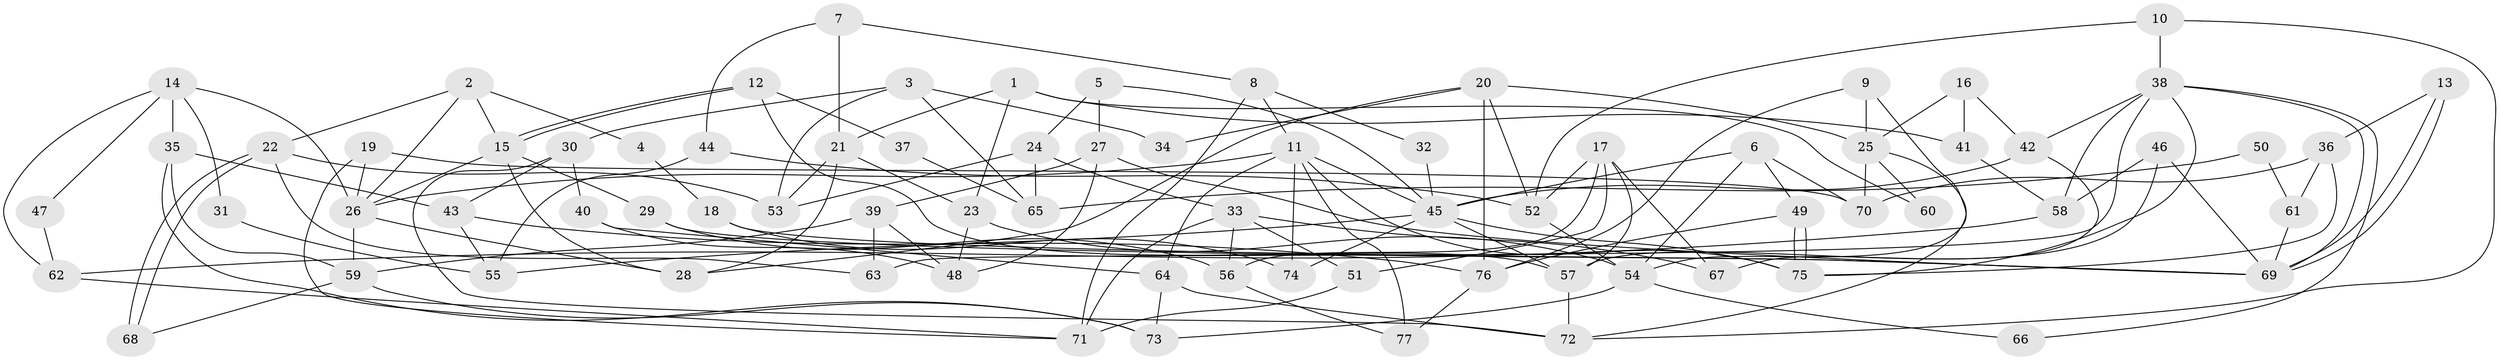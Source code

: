 // Generated by graph-tools (version 1.1) at 2025/02/03/09/25 03:02:08]
// undirected, 77 vertices, 154 edges
graph export_dot {
graph [start="1"]
  node [color=gray90,style=filled];
  1;
  2;
  3;
  4;
  5;
  6;
  7;
  8;
  9;
  10;
  11;
  12;
  13;
  14;
  15;
  16;
  17;
  18;
  19;
  20;
  21;
  22;
  23;
  24;
  25;
  26;
  27;
  28;
  29;
  30;
  31;
  32;
  33;
  34;
  35;
  36;
  37;
  38;
  39;
  40;
  41;
  42;
  43;
  44;
  45;
  46;
  47;
  48;
  49;
  50;
  51;
  52;
  53;
  54;
  55;
  56;
  57;
  58;
  59;
  60;
  61;
  62;
  63;
  64;
  65;
  66;
  67;
  68;
  69;
  70;
  71;
  72;
  73;
  74;
  75;
  76;
  77;
  1 -- 41;
  1 -- 21;
  1 -- 23;
  1 -- 60;
  2 -- 15;
  2 -- 26;
  2 -- 4;
  2 -- 22;
  3 -- 53;
  3 -- 30;
  3 -- 34;
  3 -- 65;
  4 -- 18;
  5 -- 27;
  5 -- 45;
  5 -- 24;
  6 -- 45;
  6 -- 70;
  6 -- 49;
  6 -- 54;
  7 -- 8;
  7 -- 21;
  7 -- 44;
  8 -- 11;
  8 -- 71;
  8 -- 32;
  9 -- 54;
  9 -- 76;
  9 -- 25;
  10 -- 52;
  10 -- 72;
  10 -- 38;
  11 -- 75;
  11 -- 26;
  11 -- 45;
  11 -- 64;
  11 -- 74;
  11 -- 77;
  12 -- 57;
  12 -- 15;
  12 -- 15;
  12 -- 37;
  13 -- 69;
  13 -- 69;
  13 -- 36;
  14 -- 62;
  14 -- 35;
  14 -- 26;
  14 -- 31;
  14 -- 47;
  15 -- 26;
  15 -- 28;
  15 -- 29;
  16 -- 42;
  16 -- 25;
  16 -- 41;
  17 -- 56;
  17 -- 52;
  17 -- 51;
  17 -- 57;
  17 -- 67;
  18 -- 74;
  18 -- 69;
  19 -- 26;
  19 -- 71;
  19 -- 70;
  20 -- 25;
  20 -- 28;
  20 -- 34;
  20 -- 52;
  20 -- 76;
  21 -- 53;
  21 -- 23;
  21 -- 28;
  22 -- 68;
  22 -- 68;
  22 -- 53;
  22 -- 63;
  23 -- 48;
  23 -- 54;
  24 -- 33;
  24 -- 53;
  24 -- 65;
  25 -- 72;
  25 -- 60;
  25 -- 70;
  26 -- 28;
  26 -- 59;
  27 -- 69;
  27 -- 39;
  27 -- 48;
  29 -- 69;
  29 -- 56;
  30 -- 43;
  30 -- 40;
  30 -- 72;
  31 -- 55;
  32 -- 45;
  33 -- 56;
  33 -- 67;
  33 -- 51;
  33 -- 71;
  35 -- 43;
  35 -- 73;
  35 -- 59;
  36 -- 75;
  36 -- 70;
  36 -- 61;
  37 -- 65;
  38 -- 75;
  38 -- 42;
  38 -- 58;
  38 -- 63;
  38 -- 66;
  38 -- 69;
  39 -- 63;
  39 -- 59;
  39 -- 48;
  40 -- 48;
  40 -- 64;
  41 -- 58;
  42 -- 45;
  42 -- 67;
  43 -- 55;
  43 -- 76;
  44 -- 52;
  44 -- 55;
  45 -- 57;
  45 -- 55;
  45 -- 74;
  45 -- 75;
  46 -- 57;
  46 -- 69;
  46 -- 58;
  47 -- 62;
  49 -- 75;
  49 -- 75;
  49 -- 76;
  50 -- 61;
  50 -- 65;
  51 -- 71;
  52 -- 54;
  54 -- 66;
  54 -- 73;
  56 -- 77;
  57 -- 72;
  58 -- 62;
  59 -- 68;
  59 -- 73;
  61 -- 69;
  62 -- 71;
  64 -- 73;
  64 -- 72;
  76 -- 77;
}
